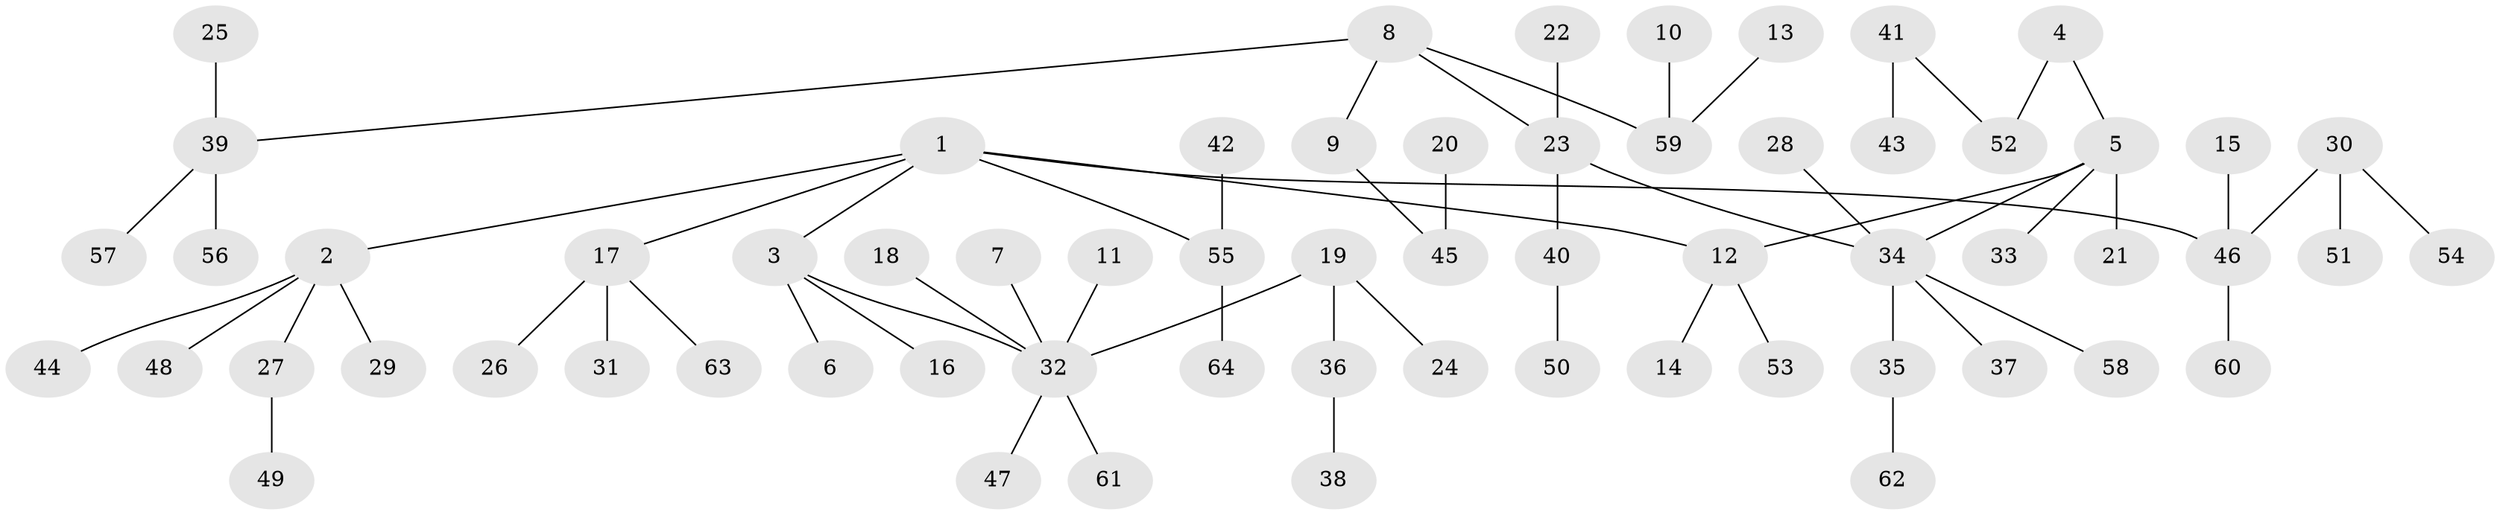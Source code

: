 // original degree distribution, {4: 0.0625, 6: 0.0078125, 5: 0.03125, 3: 0.1328125, 2: 0.2734375, 7: 0.015625, 1: 0.4765625}
// Generated by graph-tools (version 1.1) at 2025/50/03/09/25 03:50:17]
// undirected, 64 vertices, 63 edges
graph export_dot {
graph [start="1"]
  node [color=gray90,style=filled];
  1;
  2;
  3;
  4;
  5;
  6;
  7;
  8;
  9;
  10;
  11;
  12;
  13;
  14;
  15;
  16;
  17;
  18;
  19;
  20;
  21;
  22;
  23;
  24;
  25;
  26;
  27;
  28;
  29;
  30;
  31;
  32;
  33;
  34;
  35;
  36;
  37;
  38;
  39;
  40;
  41;
  42;
  43;
  44;
  45;
  46;
  47;
  48;
  49;
  50;
  51;
  52;
  53;
  54;
  55;
  56;
  57;
  58;
  59;
  60;
  61;
  62;
  63;
  64;
  1 -- 2 [weight=1.0];
  1 -- 3 [weight=1.0];
  1 -- 12 [weight=1.0];
  1 -- 17 [weight=1.0];
  1 -- 46 [weight=1.0];
  1 -- 55 [weight=1.0];
  2 -- 27 [weight=1.0];
  2 -- 29 [weight=1.0];
  2 -- 44 [weight=1.0];
  2 -- 48 [weight=1.0];
  3 -- 6 [weight=1.0];
  3 -- 16 [weight=1.0];
  3 -- 32 [weight=1.0];
  4 -- 5 [weight=1.0];
  4 -- 52 [weight=1.0];
  5 -- 12 [weight=1.0];
  5 -- 21 [weight=1.0];
  5 -- 33 [weight=1.0];
  5 -- 34 [weight=1.0];
  7 -- 32 [weight=1.0];
  8 -- 9 [weight=1.0];
  8 -- 23 [weight=1.0];
  8 -- 39 [weight=1.0];
  8 -- 59 [weight=1.0];
  9 -- 45 [weight=1.0];
  10 -- 59 [weight=1.0];
  11 -- 32 [weight=1.0];
  12 -- 14 [weight=1.0];
  12 -- 53 [weight=1.0];
  13 -- 59 [weight=1.0];
  15 -- 46 [weight=1.0];
  17 -- 26 [weight=1.0];
  17 -- 31 [weight=1.0];
  17 -- 63 [weight=1.0];
  18 -- 32 [weight=1.0];
  19 -- 24 [weight=1.0];
  19 -- 32 [weight=1.0];
  19 -- 36 [weight=1.0];
  20 -- 45 [weight=1.0];
  22 -- 23 [weight=1.0];
  23 -- 34 [weight=1.0];
  23 -- 40 [weight=1.0];
  25 -- 39 [weight=1.0];
  27 -- 49 [weight=1.0];
  28 -- 34 [weight=1.0];
  30 -- 46 [weight=1.0];
  30 -- 51 [weight=1.0];
  30 -- 54 [weight=1.0];
  32 -- 47 [weight=1.0];
  32 -- 61 [weight=1.0];
  34 -- 35 [weight=1.0];
  34 -- 37 [weight=1.0];
  34 -- 58 [weight=1.0];
  35 -- 62 [weight=1.0];
  36 -- 38 [weight=1.0];
  39 -- 56 [weight=1.0];
  39 -- 57 [weight=1.0];
  40 -- 50 [weight=1.0];
  41 -- 43 [weight=1.0];
  41 -- 52 [weight=1.0];
  42 -- 55 [weight=1.0];
  46 -- 60 [weight=1.0];
  55 -- 64 [weight=1.0];
}
